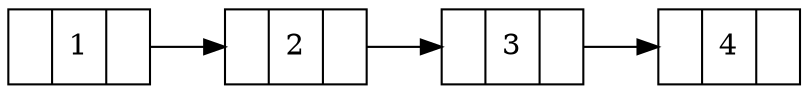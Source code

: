 digraph Lista_Doble {
    rankdir=LR;
    node [shape=record];
    nodo0 [label="{<ant> | 1 | <sig>}"];
    nodo1 [label="{<ant> | 2 | <sig>}"];
    nodo2 [label="{<ant> | 3 | <sig>}"];
    nodo3 [label="{<ant> | 4 | <sig>}"];
    nodo0:sig -> nodo1:ant;
    nodo1:sig -> nodo2:ant;
    nodo2:sig -> nodo3:ant;
}
